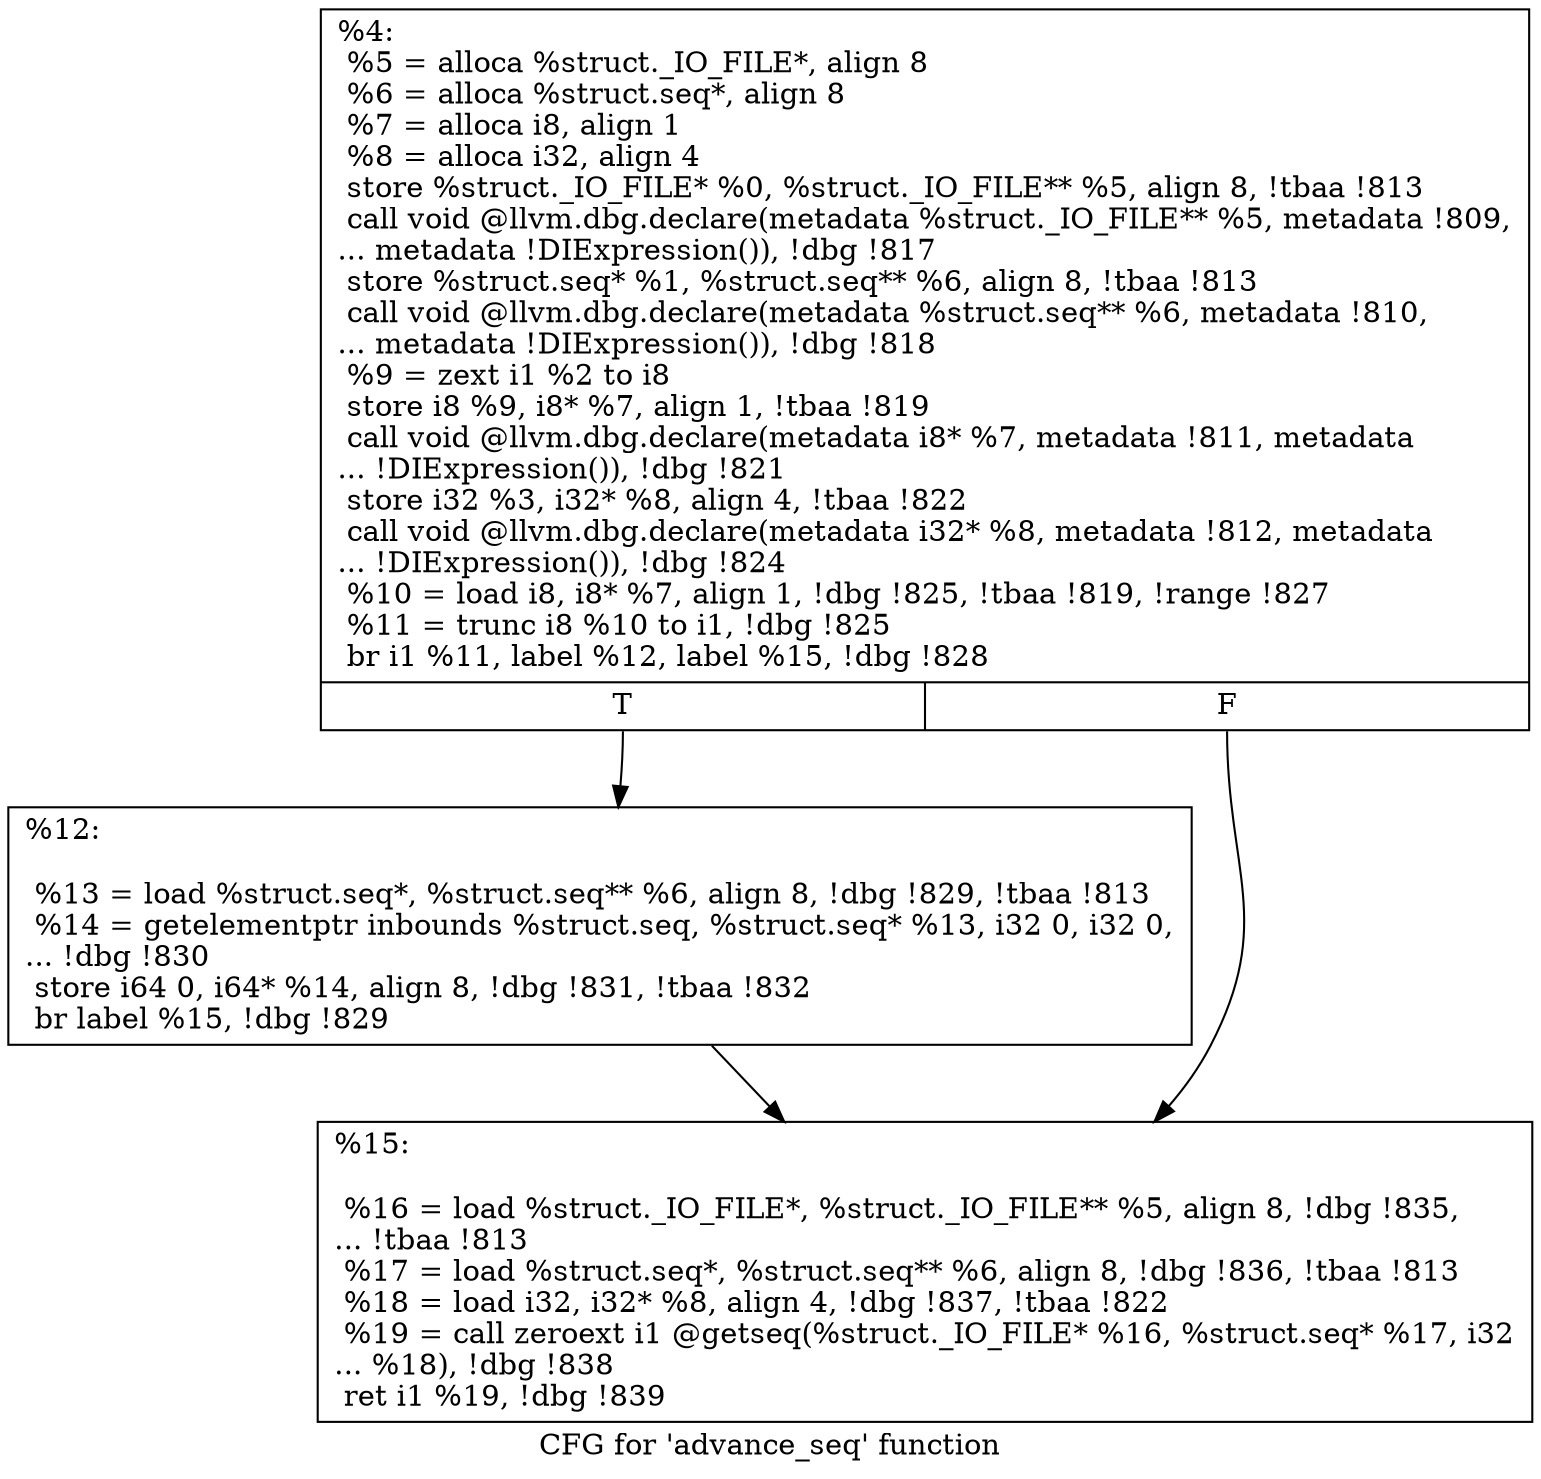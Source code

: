 digraph "CFG for 'advance_seq' function" {
	label="CFG for 'advance_seq' function";

	Node0xcd1320 [shape=record,label="{%4:\l  %5 = alloca %struct._IO_FILE*, align 8\l  %6 = alloca %struct.seq*, align 8\l  %7 = alloca i8, align 1\l  %8 = alloca i32, align 4\l  store %struct._IO_FILE* %0, %struct._IO_FILE** %5, align 8, !tbaa !813\l  call void @llvm.dbg.declare(metadata %struct._IO_FILE** %5, metadata !809,\l... metadata !DIExpression()), !dbg !817\l  store %struct.seq* %1, %struct.seq** %6, align 8, !tbaa !813\l  call void @llvm.dbg.declare(metadata %struct.seq** %6, metadata !810,\l... metadata !DIExpression()), !dbg !818\l  %9 = zext i1 %2 to i8\l  store i8 %9, i8* %7, align 1, !tbaa !819\l  call void @llvm.dbg.declare(metadata i8* %7, metadata !811, metadata\l... !DIExpression()), !dbg !821\l  store i32 %3, i32* %8, align 4, !tbaa !822\l  call void @llvm.dbg.declare(metadata i32* %8, metadata !812, metadata\l... !DIExpression()), !dbg !824\l  %10 = load i8, i8* %7, align 1, !dbg !825, !tbaa !819, !range !827\l  %11 = trunc i8 %10 to i1, !dbg !825\l  br i1 %11, label %12, label %15, !dbg !828\l|{<s0>T|<s1>F}}"];
	Node0xcd1320:s0 -> Node0xcd1420;
	Node0xcd1320:s1 -> Node0xcd1470;
	Node0xcd1420 [shape=record,label="{%12:\l\l  %13 = load %struct.seq*, %struct.seq** %6, align 8, !dbg !829, !tbaa !813\l  %14 = getelementptr inbounds %struct.seq, %struct.seq* %13, i32 0, i32 0,\l... !dbg !830\l  store i64 0, i64* %14, align 8, !dbg !831, !tbaa !832\l  br label %15, !dbg !829\l}"];
	Node0xcd1420 -> Node0xcd1470;
	Node0xcd1470 [shape=record,label="{%15:\l\l  %16 = load %struct._IO_FILE*, %struct._IO_FILE** %5, align 8, !dbg !835,\l... !tbaa !813\l  %17 = load %struct.seq*, %struct.seq** %6, align 8, !dbg !836, !tbaa !813\l  %18 = load i32, i32* %8, align 4, !dbg !837, !tbaa !822\l  %19 = call zeroext i1 @getseq(%struct._IO_FILE* %16, %struct.seq* %17, i32\l... %18), !dbg !838\l  ret i1 %19, !dbg !839\l}"];
}
